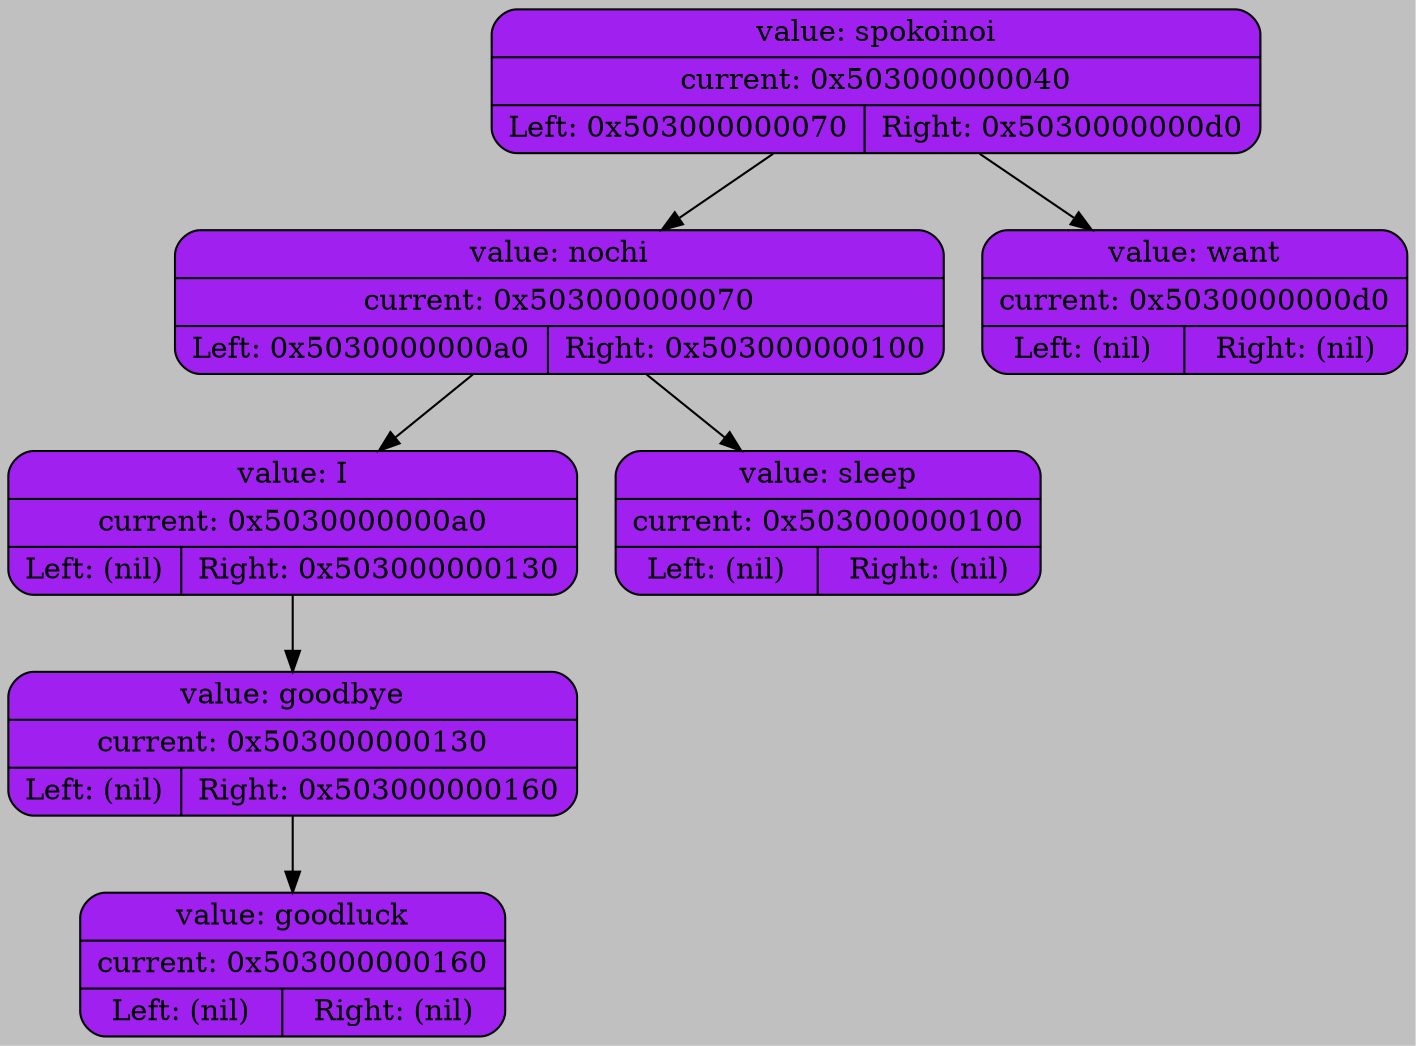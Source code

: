 digraph BinaryTree {
    bgcolor="#C0C0C0";

    node [shape=record];
    "0x503000000040" [shape=Mrecord, style=filled; fillcolor="purple"; label="{value: spokoinoi | current: 0x503000000040 | { Left: 0x503000000070 | Right: 0x5030000000d0 } }"];
    "0x503000000040" -> "0x503000000070";
    "0x503000000070" [shape=Mrecord, style=filled; fillcolor="purple"; label="{value: nochi | current: 0x503000000070 | { Left: 0x5030000000a0 | Right: 0x503000000100 } }"];
    "0x503000000070" -> "0x5030000000a0";
    "0x5030000000a0" [shape=Mrecord, style=filled; fillcolor="purple"; label="{value: I | current: 0x5030000000a0 | { Left: (nil) | Right: 0x503000000130 } }"];
    "0x5030000000a0" -> "0x503000000130";
    "0x503000000130" [shape=Mrecord, style=filled; fillcolor="purple"; label="{value: goodbye | current: 0x503000000130 | { Left: (nil) | Right: 0x503000000160 } }"];
    "0x503000000130" -> "0x503000000160";
    "0x503000000160" [shape=Mrecord, style=filled; fillcolor="purple"; label="{value: goodluck | current: 0x503000000160 | { Left: (nil) | Right: (nil) } }"];
    "0x503000000070" -> "0x503000000100";
    "0x503000000100" [shape=Mrecord, style=filled; fillcolor="purple"; label="{value: sleep | current: 0x503000000100 | { Left: (nil) | Right: (nil) } }"];
    "0x503000000040" -> "0x5030000000d0";
    "0x5030000000d0" [shape=Mrecord, style=filled; fillcolor="purple"; label="{value: want | current: 0x5030000000d0 | { Left: (nil) | Right: (nil) } }"];
}
